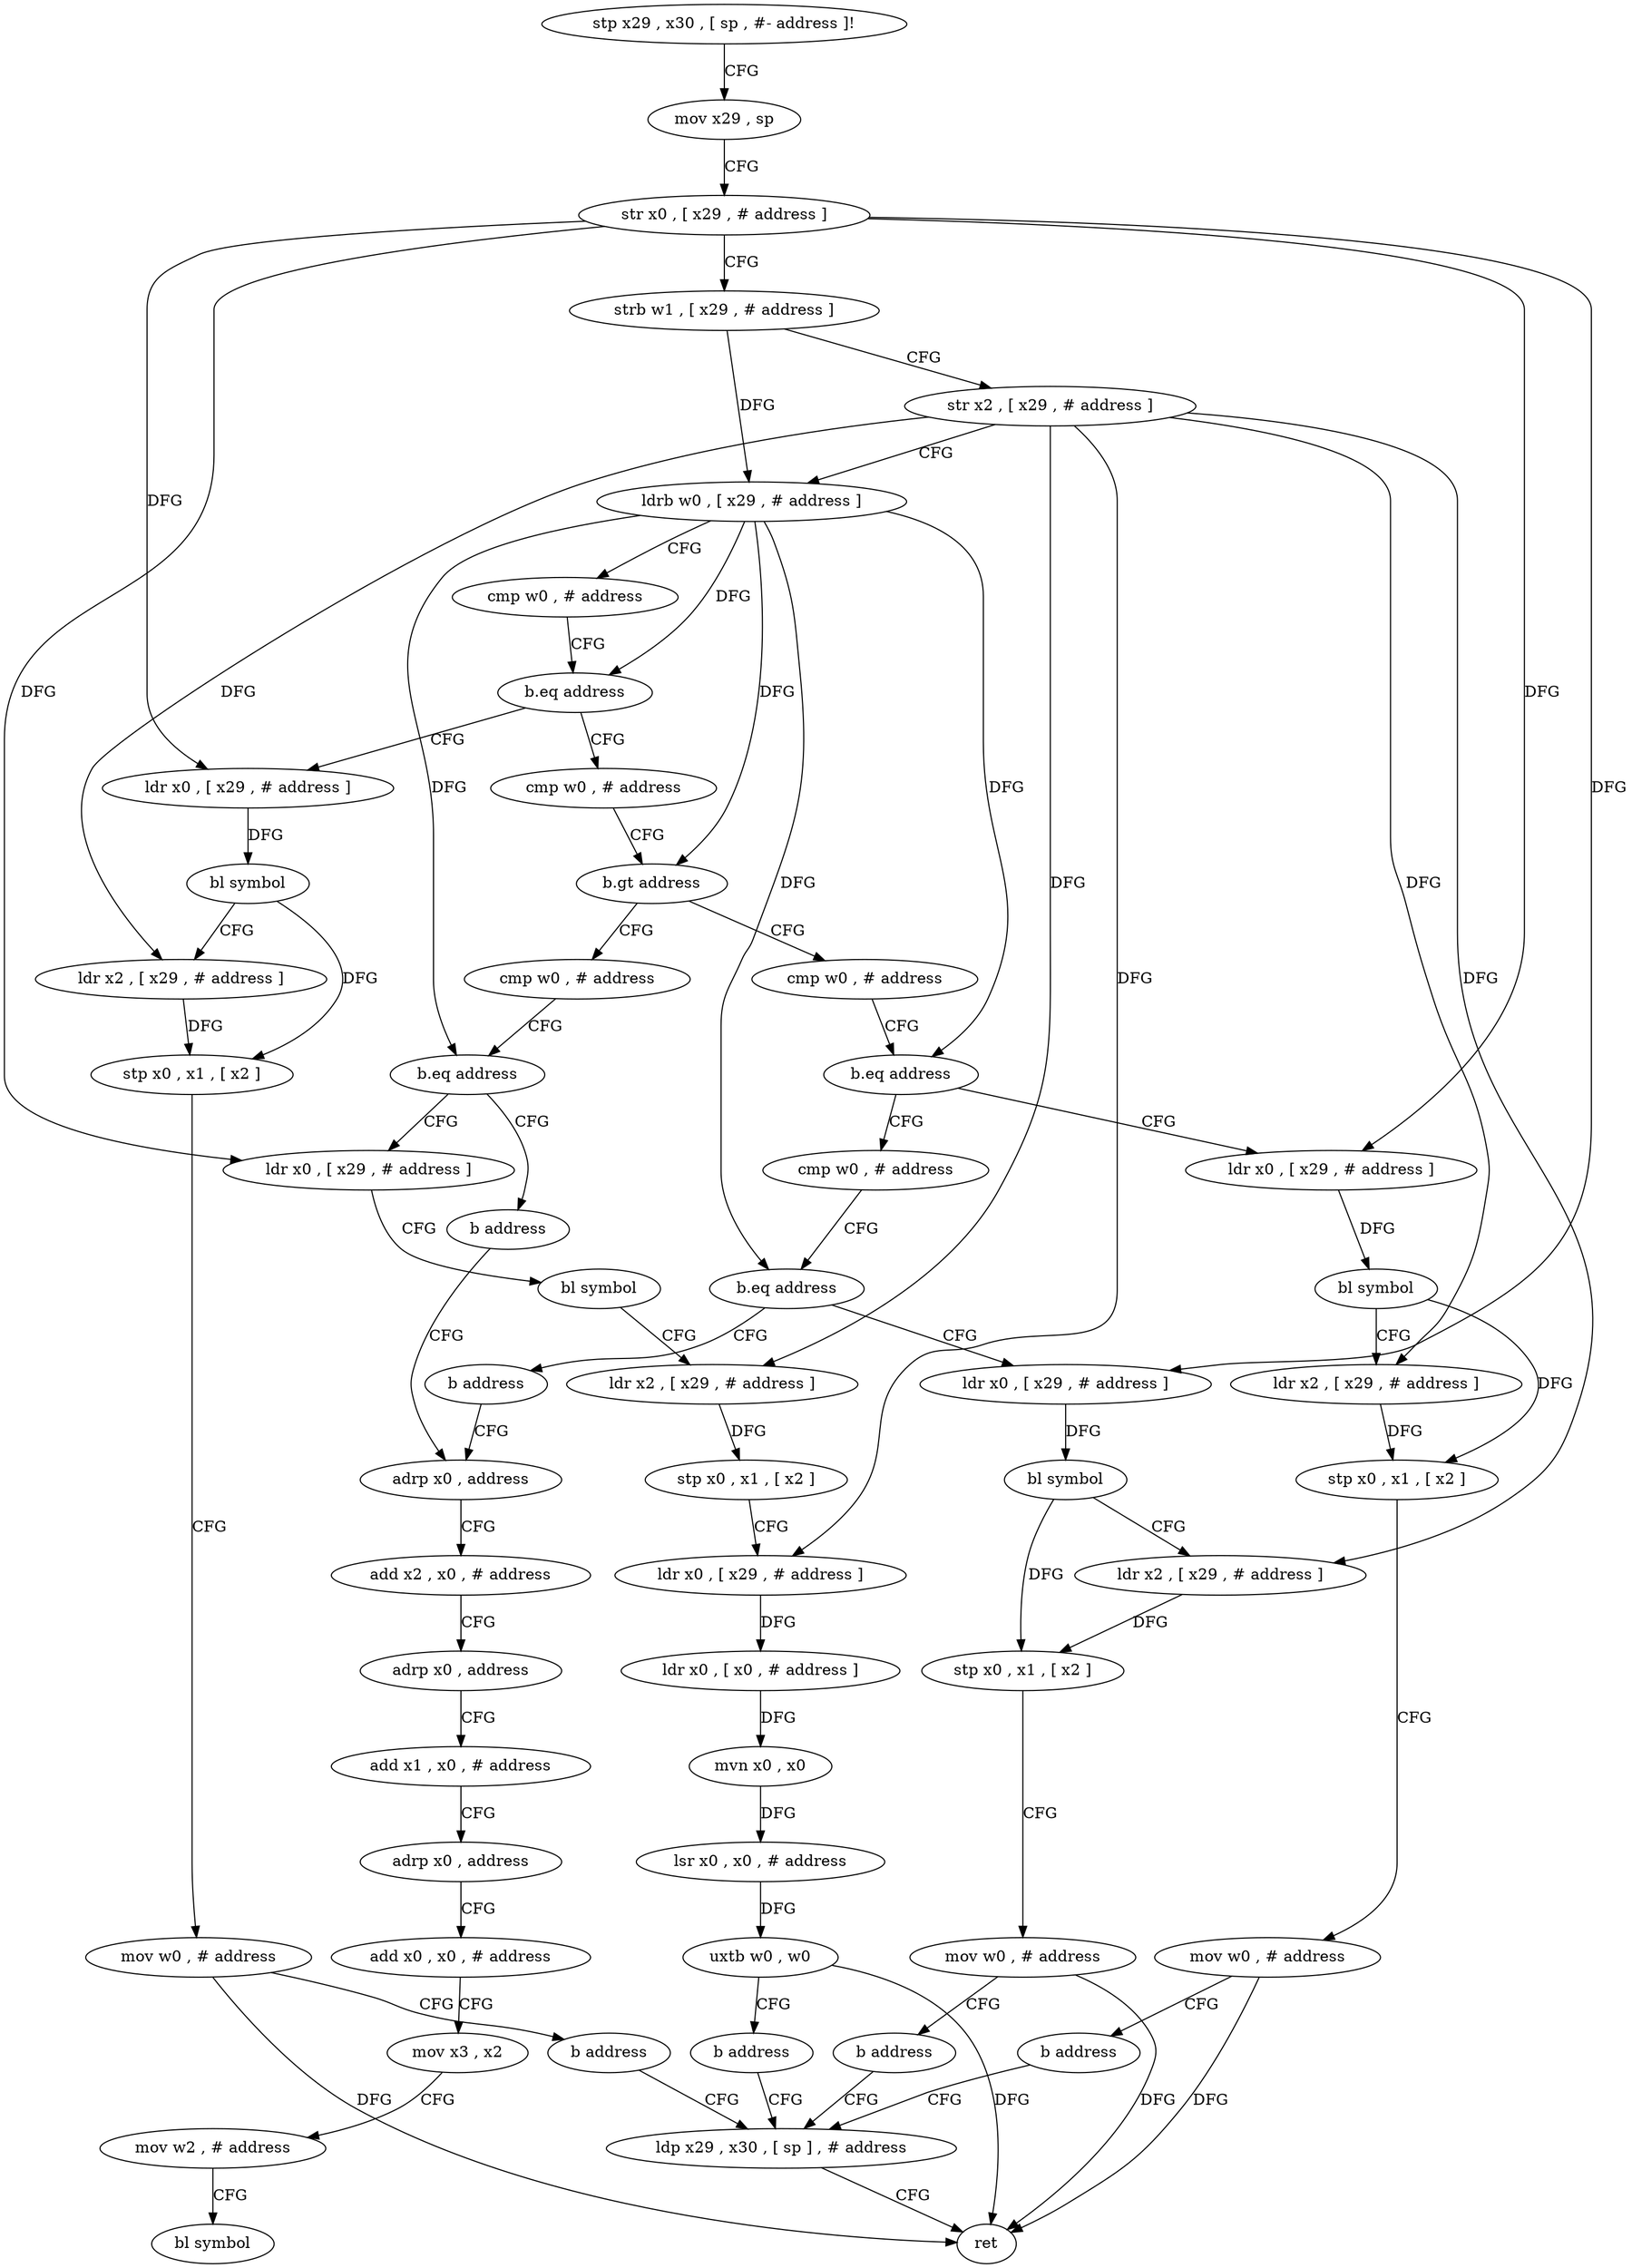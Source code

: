 digraph "func" {
"4262136" [label = "stp x29 , x30 , [ sp , #- address ]!" ]
"4262140" [label = "mov x29 , sp" ]
"4262144" [label = "str x0 , [ x29 , # address ]" ]
"4262148" [label = "strb w1 , [ x29 , # address ]" ]
"4262152" [label = "str x2 , [ x29 , # address ]" ]
"4262156" [label = "ldrb w0 , [ x29 , # address ]" ]
"4262160" [label = "cmp w0 , # address" ]
"4262164" [label = "b.eq address" ]
"4262208" [label = "ldr x0 , [ x29 , # address ]" ]
"4262168" [label = "cmp w0 , # address" ]
"4262212" [label = "bl symbol" ]
"4262216" [label = "ldr x2 , [ x29 , # address ]" ]
"4262220" [label = "stp x0 , x1 , [ x2 ]" ]
"4262224" [label = "mov w0 , # address" ]
"4262228" [label = "b address" ]
"4262356" [label = "ldp x29 , x30 , [ sp ] , # address" ]
"4262172" [label = "b.gt address" ]
"4262188" [label = "cmp w0 , # address" ]
"4262176" [label = "cmp w0 , # address" ]
"4262360" [label = "ret" ]
"4262192" [label = "b.eq address" ]
"4262272" [label = "ldr x0 , [ x29 , # address ]" ]
"4262196" [label = "cmp w0 , # address" ]
"4262180" [label = "b.eq address" ]
"4262232" [label = "ldr x0 , [ x29 , # address ]" ]
"4262184" [label = "b address" ]
"4262276" [label = "bl symbol" ]
"4262280" [label = "ldr x2 , [ x29 , # address ]" ]
"4262284" [label = "stp x0 , x1 , [ x2 ]" ]
"4262288" [label = "mov w0 , # address" ]
"4262292" [label = "b address" ]
"4262200" [label = "b.eq address" ]
"4262296" [label = "ldr x0 , [ x29 , # address ]" ]
"4262204" [label = "b address" ]
"4262236" [label = "bl symbol" ]
"4262240" [label = "ldr x2 , [ x29 , # address ]" ]
"4262244" [label = "stp x0 , x1 , [ x2 ]" ]
"4262248" [label = "ldr x0 , [ x29 , # address ]" ]
"4262252" [label = "ldr x0 , [ x0 , # address ]" ]
"4262256" [label = "mvn x0 , x0" ]
"4262260" [label = "lsr x0 , x0 , # address" ]
"4262264" [label = "uxtb w0 , w0" ]
"4262268" [label = "b address" ]
"4262320" [label = "adrp x0 , address" ]
"4262300" [label = "bl symbol" ]
"4262304" [label = "ldr x2 , [ x29 , # address ]" ]
"4262308" [label = "stp x0 , x1 , [ x2 ]" ]
"4262312" [label = "mov w0 , # address" ]
"4262316" [label = "b address" ]
"4262324" [label = "add x2 , x0 , # address" ]
"4262328" [label = "adrp x0 , address" ]
"4262332" [label = "add x1 , x0 , # address" ]
"4262336" [label = "adrp x0 , address" ]
"4262340" [label = "add x0 , x0 , # address" ]
"4262344" [label = "mov x3 , x2" ]
"4262348" [label = "mov w2 , # address" ]
"4262352" [label = "bl symbol" ]
"4262136" -> "4262140" [ label = "CFG" ]
"4262140" -> "4262144" [ label = "CFG" ]
"4262144" -> "4262148" [ label = "CFG" ]
"4262144" -> "4262208" [ label = "DFG" ]
"4262144" -> "4262272" [ label = "DFG" ]
"4262144" -> "4262232" [ label = "DFG" ]
"4262144" -> "4262296" [ label = "DFG" ]
"4262148" -> "4262152" [ label = "CFG" ]
"4262148" -> "4262156" [ label = "DFG" ]
"4262152" -> "4262156" [ label = "CFG" ]
"4262152" -> "4262216" [ label = "DFG" ]
"4262152" -> "4262280" [ label = "DFG" ]
"4262152" -> "4262240" [ label = "DFG" ]
"4262152" -> "4262248" [ label = "DFG" ]
"4262152" -> "4262304" [ label = "DFG" ]
"4262156" -> "4262160" [ label = "CFG" ]
"4262156" -> "4262164" [ label = "DFG" ]
"4262156" -> "4262172" [ label = "DFG" ]
"4262156" -> "4262192" [ label = "DFG" ]
"4262156" -> "4262180" [ label = "DFG" ]
"4262156" -> "4262200" [ label = "DFG" ]
"4262160" -> "4262164" [ label = "CFG" ]
"4262164" -> "4262208" [ label = "CFG" ]
"4262164" -> "4262168" [ label = "CFG" ]
"4262208" -> "4262212" [ label = "DFG" ]
"4262168" -> "4262172" [ label = "CFG" ]
"4262212" -> "4262216" [ label = "CFG" ]
"4262212" -> "4262220" [ label = "DFG" ]
"4262216" -> "4262220" [ label = "DFG" ]
"4262220" -> "4262224" [ label = "CFG" ]
"4262224" -> "4262228" [ label = "CFG" ]
"4262224" -> "4262360" [ label = "DFG" ]
"4262228" -> "4262356" [ label = "CFG" ]
"4262356" -> "4262360" [ label = "CFG" ]
"4262172" -> "4262188" [ label = "CFG" ]
"4262172" -> "4262176" [ label = "CFG" ]
"4262188" -> "4262192" [ label = "CFG" ]
"4262176" -> "4262180" [ label = "CFG" ]
"4262192" -> "4262272" [ label = "CFG" ]
"4262192" -> "4262196" [ label = "CFG" ]
"4262272" -> "4262276" [ label = "DFG" ]
"4262196" -> "4262200" [ label = "CFG" ]
"4262180" -> "4262232" [ label = "CFG" ]
"4262180" -> "4262184" [ label = "CFG" ]
"4262232" -> "4262236" [ label = "CFG" ]
"4262184" -> "4262320" [ label = "CFG" ]
"4262276" -> "4262280" [ label = "CFG" ]
"4262276" -> "4262284" [ label = "DFG" ]
"4262280" -> "4262284" [ label = "DFG" ]
"4262284" -> "4262288" [ label = "CFG" ]
"4262288" -> "4262292" [ label = "CFG" ]
"4262288" -> "4262360" [ label = "DFG" ]
"4262292" -> "4262356" [ label = "CFG" ]
"4262200" -> "4262296" [ label = "CFG" ]
"4262200" -> "4262204" [ label = "CFG" ]
"4262296" -> "4262300" [ label = "DFG" ]
"4262204" -> "4262320" [ label = "CFG" ]
"4262236" -> "4262240" [ label = "CFG" ]
"4262240" -> "4262244" [ label = "DFG" ]
"4262244" -> "4262248" [ label = "CFG" ]
"4262248" -> "4262252" [ label = "DFG" ]
"4262252" -> "4262256" [ label = "DFG" ]
"4262256" -> "4262260" [ label = "DFG" ]
"4262260" -> "4262264" [ label = "DFG" ]
"4262264" -> "4262268" [ label = "CFG" ]
"4262264" -> "4262360" [ label = "DFG" ]
"4262268" -> "4262356" [ label = "CFG" ]
"4262320" -> "4262324" [ label = "CFG" ]
"4262300" -> "4262304" [ label = "CFG" ]
"4262300" -> "4262308" [ label = "DFG" ]
"4262304" -> "4262308" [ label = "DFG" ]
"4262308" -> "4262312" [ label = "CFG" ]
"4262312" -> "4262316" [ label = "CFG" ]
"4262312" -> "4262360" [ label = "DFG" ]
"4262316" -> "4262356" [ label = "CFG" ]
"4262324" -> "4262328" [ label = "CFG" ]
"4262328" -> "4262332" [ label = "CFG" ]
"4262332" -> "4262336" [ label = "CFG" ]
"4262336" -> "4262340" [ label = "CFG" ]
"4262340" -> "4262344" [ label = "CFG" ]
"4262344" -> "4262348" [ label = "CFG" ]
"4262348" -> "4262352" [ label = "CFG" ]
}
